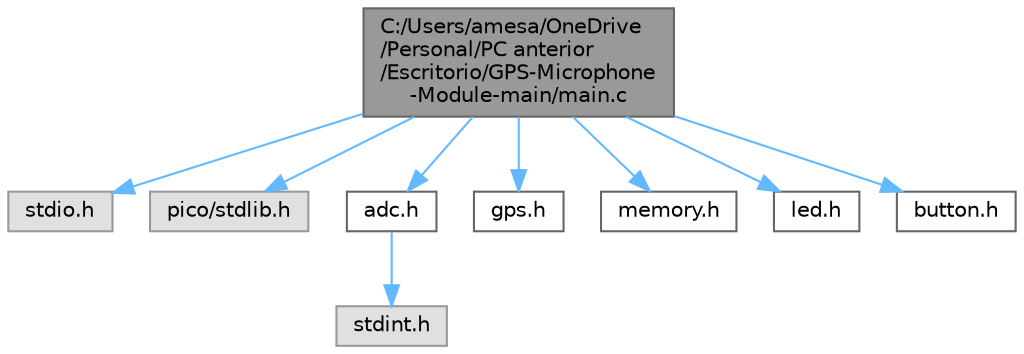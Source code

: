 digraph "C:/Users/amesa/OneDrive/Personal/PC anterior/Escritorio/GPS-Microphone-Module-main/main.c"
{
 // LATEX_PDF_SIZE
  bgcolor="transparent";
  edge [fontname=Helvetica,fontsize=10,labelfontname=Helvetica,labelfontsize=10];
  node [fontname=Helvetica,fontsize=10,shape=box,height=0.2,width=0.4];
  Node1 [id="Node000001",label="C:/Users/amesa/OneDrive\l/Personal/PC anterior\l/Escritorio/GPS-Microphone\l-Module-main/main.c",height=0.2,width=0.4,color="gray40", fillcolor="grey60", style="filled", fontcolor="black",tooltip="Ejemplo de inicialización y lectura de datos GPS usando UART en Raspberry Pi Pico."];
  Node1 -> Node2 [id="edge1_Node000001_Node000002",color="steelblue1",style="solid",tooltip=" "];
  Node2 [id="Node000002",label="stdio.h",height=0.2,width=0.4,color="grey60", fillcolor="#E0E0E0", style="filled",tooltip=" "];
  Node1 -> Node3 [id="edge2_Node000001_Node000003",color="steelblue1",style="solid",tooltip=" "];
  Node3 [id="Node000003",label="pico/stdlib.h",height=0.2,width=0.4,color="grey60", fillcolor="#E0E0E0", style="filled",tooltip=" "];
  Node1 -> Node4 [id="edge3_Node000001_Node000004",color="steelblue1",style="solid",tooltip=" "];
  Node4 [id="Node000004",label="adc.h",height=0.2,width=0.4,color="grey40", fillcolor="white", style="filled",URL="$adc_8h.html",tooltip="Header file for ADC module."];
  Node4 -> Node5 [id="edge4_Node000004_Node000005",color="steelblue1",style="solid",tooltip=" "];
  Node5 [id="Node000005",label="stdint.h",height=0.2,width=0.4,color="grey60", fillcolor="#E0E0E0", style="filled",tooltip=" "];
  Node1 -> Node6 [id="edge5_Node000001_Node000006",color="steelblue1",style="solid",tooltip=" "];
  Node6 [id="Node000006",label="gps.h",height=0.2,width=0.4,color="grey40", fillcolor="white", style="filled",URL="$gps_8h.html",tooltip="Header file for GPS module."];
  Node1 -> Node7 [id="edge6_Node000001_Node000007",color="steelblue1",style="solid",tooltip=" "];
  Node7 [id="Node000007",label="memory.h",height=0.2,width=0.4,color="grey40", fillcolor="white", style="filled",URL="$memory_8h.html",tooltip="Header file for memory module."];
  Node1 -> Node8 [id="edge7_Node000001_Node000008",color="steelblue1",style="solid",tooltip=" "];
  Node8 [id="Node000008",label="led.h",height=0.2,width=0.4,color="grey40", fillcolor="white", style="filled",URL="$led_8h.html",tooltip="Header file for LED control module."];
  Node1 -> Node9 [id="edge8_Node000001_Node000009",color="steelblue1",style="solid",tooltip=" "];
  Node9 [id="Node000009",label="button.h",height=0.2,width=0.4,color="grey40", fillcolor="white", style="filled",URL="$button_8h.html",tooltip="Header file for button control module."];
}
